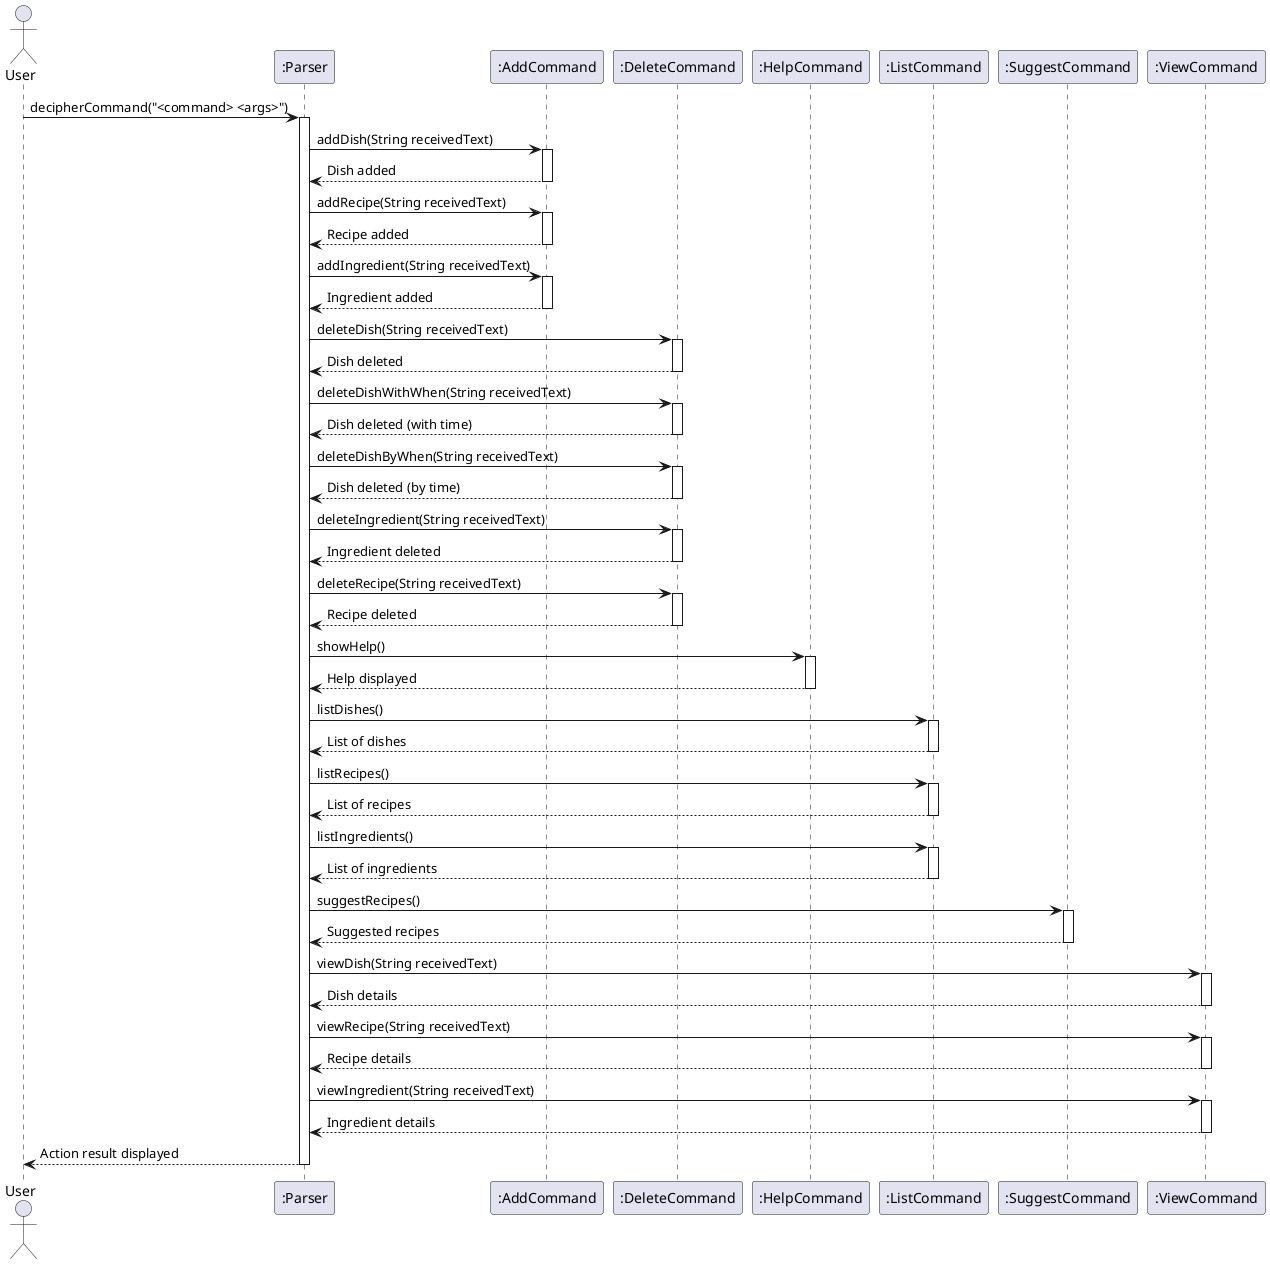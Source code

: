 @startuml
actor User
participant ":Parser" as Parser
participant ":AddCommand" as AddCommand
participant ":DeleteCommand" as DeleteCommand
participant ":HelpCommand" as HelpCommand
participant ":ListCommand" as ListCommand
participant ":SuggestCommand" as SuggestCommand
participant ":ViewCommand" as ViewCommand

User -> Parser: decipherCommand("<command> <args>")
activate Parser

Parser -> AddCommand: addDish(String receivedText)
activate AddCommand
AddCommand --> Parser: Dish added
deactivate AddCommand

Parser -> AddCommand: addRecipe(String receivedText)
activate AddCommand
AddCommand --> Parser: Recipe added
deactivate AddCommand

Parser -> AddCommand: addIngredient(String receivedText)
activate AddCommand
AddCommand --> Parser: Ingredient added
deactivate AddCommand

Parser -> DeleteCommand: deleteDish(String receivedText)
activate DeleteCommand
DeleteCommand --> Parser: Dish deleted
deactivate DeleteCommand

Parser -> DeleteCommand: deleteDishWithWhen(String receivedText)
activate DeleteCommand
DeleteCommand --> Parser: Dish deleted (with time)
deactivate DeleteCommand

Parser -> DeleteCommand: deleteDishByWhen(String receivedText)
activate DeleteCommand
DeleteCommand --> Parser: Dish deleted (by time)
deactivate DeleteCommand

Parser -> DeleteCommand: deleteIngredient(String receivedText)
activate DeleteCommand
DeleteCommand --> Parser: Ingredient deleted
deactivate DeleteCommand

Parser -> DeleteCommand: deleteRecipe(String receivedText)
activate DeleteCommand
DeleteCommand --> Parser: Recipe deleted
deactivate DeleteCommand

Parser -> HelpCommand: showHelp()
activate HelpCommand
HelpCommand --> Parser: Help displayed
deactivate HelpCommand

Parser -> ListCommand: listDishes()
activate ListCommand
ListCommand --> Parser: List of dishes
deactivate ListCommand

Parser -> ListCommand: listRecipes()
activate ListCommand
ListCommand --> Parser: List of recipes
deactivate ListCommand

Parser -> ListCommand: listIngredients()
activate ListCommand
ListCommand --> Parser: List of ingredients
deactivate ListCommand

Parser -> SuggestCommand: suggestRecipes()
activate SuggestCommand
SuggestCommand --> Parser: Suggested recipes
deactivate SuggestCommand

Parser -> ViewCommand: viewDish(String receivedText)
activate ViewCommand
ViewCommand --> Parser: Dish details
deactivate ViewCommand

Parser -> ViewCommand: viewRecipe(String receivedText)
activate ViewCommand
ViewCommand --> Parser: Recipe details
deactivate ViewCommand

Parser -> ViewCommand: viewIngredient(String receivedText)
activate ViewCommand
ViewCommand --> Parser: Ingredient details
deactivate ViewCommand

Parser --> User: Action result displayed

deactivate Parser
@enduml